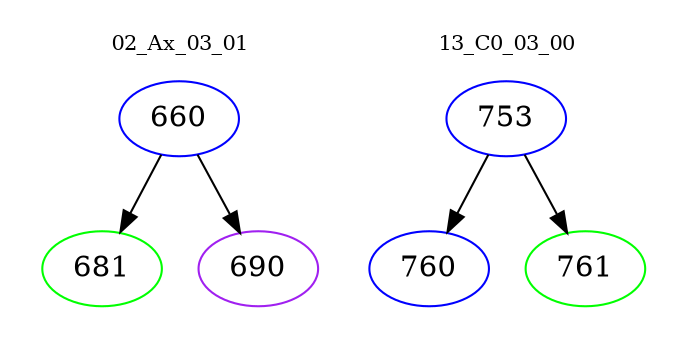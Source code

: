 digraph{
subgraph cluster_0 {
color = white
label = "02_Ax_03_01";
fontsize=10;
T0_660 [label="660", color="blue"]
T0_660 -> T0_681 [color="black"]
T0_681 [label="681", color="green"]
T0_660 -> T0_690 [color="black"]
T0_690 [label="690", color="purple"]
}
subgraph cluster_1 {
color = white
label = "13_C0_03_00";
fontsize=10;
T1_753 [label="753", color="blue"]
T1_753 -> T1_760 [color="black"]
T1_760 [label="760", color="blue"]
T1_753 -> T1_761 [color="black"]
T1_761 [label="761", color="green"]
}
}
